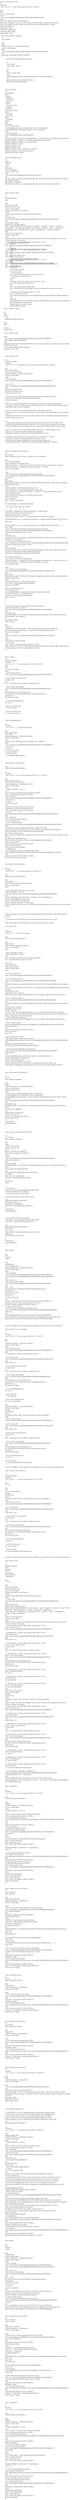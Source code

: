 <mxfile compressed="true" version="13.8.8" type="github"><diagram id="flDcKvG9y02b-MrpPEk7" name="Page-1"><mxGraphModel dx="286" dy="335" grid="1" gridSize="10" guides="1" tooltips="1" connect="1" arrows="1" fold="1" page="1" pageScale="1" pageWidth="850" pageHeight="1100" math="0" shadow="0"><root><mxCell id="4AxTzZ6x5fbAmkcklIGo-0"/><mxCell id="4AxTzZ6x5fbAmkcklIGo-1" parent="4AxTzZ6x5fbAmkcklIGo-0"/><mxCell id="c_U7qIzfO2OoCgA4BIVU-0" value="name: 60 Days Stale Check&#xa;on:&#xa;  schedule:&#xa;  - cron: &quot;40 16 * * *&quot;  # Run each day at 16:40 UTC / 8:40 PST&#xa;&#xa;jobs:&#xa;  stale:&#xa;    runs-on: ubuntu-latest&#xa;    steps:&#xa;    - uses: actions/stale@44f9eae0adddf72dbf3eedfacc999f70afcec1a8&#xa;      with:&#xa;        repo-token: ${{ secrets.GITHUB_TOKEN }} &#xa;        stale-issue-message: 'This issue is stale because it has been open 60 days with no activity.'&#xa;        stale-pr-message: 'This PR is stale because it has been open 60 days with no activity.'&#xa;        days-before-stale: 60&#xa;        days-before-close: -1&#xa;        only-labels: 'engineering'&#xa;        stale-issue-label: 'stale'&#xa;        stale-pr-label: 'stale'" style="text;whiteSpace=wrap;html=1;fontColor=#46495D;" vertex="1" parent="4AxTzZ6x5fbAmkcklIGo-1"><mxGeometry x="60" y="40" width="510" height="280" as="geometry"/></mxCell><mxCell id="c_U7qIzfO2OoCgA4BIVU-1" value="name: Auto label Pull Requests&#xa;on:&#xa;- pull_request&#xa;&#xa;jobs:&#xa;  triage:&#xa;    if: github.repository == 'github/docs-internal'&#xa;    runs-on: ubuntu-latest&#xa;    steps:&#xa;    - uses: actions/labeler@5f867a63be70efff62b767459b009290364495eb&#xa;      with:&#xa;        repo-token: &quot;${{ secrets.GITHUB_TOKEN }}&quot;" style="text;whiteSpace=wrap;html=1;fontColor=#46495D;" vertex="1" parent="4AxTzZ6x5fbAmkcklIGo-1"><mxGeometry x="70" y="320" width="410" height="180" as="geometry"/></mxCell><mxCell id="c_U7qIzfO2OoCgA4BIVU-2" value="name: Auto Merge Dependency Updates&#xa;&#xa;on:&#xa;  - pull_request&#xa;  - pull_request_review&#xa;&#xa;jobs:&#xa;  run:&#xa;    runs-on: ubuntu-latest&#xa;    steps:&#xa;      - uses: tjenkinson/gh-action-auto-merge-dependency-updates@cee2ac0&#xa;        with:&#xa;          repo-token: ${{ secrets.GITHUB_TOKEN }}&#xa;          allowed-actors: dependabot[bot]" style="text;whiteSpace=wrap;html=1;fontColor=#46495D;" vertex="1" parent="4AxTzZ6x5fbAmkcklIGo-1"><mxGeometry x="110" y="510" width="410" height="210" as="geometry"/></mxCell><mxCell id="c_U7qIzfO2OoCgA4BIVU-3" value="name: automerge&#xa;on:&#xa;  pull_request:&#xa;    types:&#xa;      - labeled&#xa;      - unlabeled&#xa;      - synchronize&#xa;      - opened&#xa;      - edited&#xa;      - ready_for_review&#xa;      - reopened&#xa;      - unlocked&#xa;  pull_request_review:&#xa;    types:&#xa;      - submitted&#xa;  check_suite:&#xa;    types:&#xa;      - completed&#xa;  status: {}&#xa;jobs:&#xa;  automerge:&#xa;    runs-on: ubuntu-latest&#xa;    if: contains(github.event.pull_request.labels.*.name, 'automerge') || contains(github.event.pull_request.labels.*.name, 'autosquash')&#xa;    steps:&#xa;      - name: automerge&#xa;        uses: &quot;pascalgn/automerge-action@c9bd182&quot;&#xa;        env:&#xa;          GITHUB_TOKEN: &quot;${{ secrets.OCTOMERGER_PAT_WITH_REPO_AND_WORKFLOW_SCOPE }}&quot;&#xa;          MERGE_METHOD_LABELS: &quot;automerge=merge,autosquash=squash&quot;&#xa;          MERGE_COMMIT_MESSAGE: &quot;pull-request-title&quot;&#xa;          MERGE_METHOD: &quot;merge&quot;&#xa;          MERGE_FORKS: &quot;true&quot;&#xa;          MERGE_RETRIES: &quot;50&quot;&#xa;          MERGE_RETRY_SLEEP: &quot;10000&quot; # ten seconds&#xa;          UPDATE_LABELS: &quot;automerge,autosquash&quot;&#xa;          UPDATE_METHOD: &quot;merge&quot;" style="text;whiteSpace=wrap;html=1;fontColor=#46495D;" vertex="1" parent="4AxTzZ6x5fbAmkcklIGo-1"><mxGeometry x="100" y="760" width="550" height="550" as="geometry"/></mxCell><mxCell id="c_U7qIzfO2OoCgA4BIVU-4" value="name: autoupdate branch&#xa;on:&#xa;  push:&#xa;    branches:&#xa;      - main&#xa;jobs:&#xa;  autoupdate:&#xa;    name: autoupdate&#xa;    runs-on: ubuntu-18.04&#xa;    steps:&#xa;      - uses: docker://chinthakagodawita/autoupdate-action:v1&#xa;        env:&#xa;          GITHUB_TOKEN: ${{ secrets.OCTOMERGER_PAT_WITH_REPO_AND_WORKFLOW_SCOPE }}&#xa;          PR_FILTER: labelled&#xa;          PR_LABELS: autoupdate&#xa;          MERGE_MSG: &quot;Branch was updated using the 'autoupdate branch' Actions workflow.&quot;" style="text;whiteSpace=wrap;html=1;fontColor=#46495D;" vertex="1" parent="4AxTzZ6x5fbAmkcklIGo-1"><mxGeometry x="100" y="1320" width="550" height="250" as="geometry"/></mxCell><mxCell id="c_U7qIzfO2OoCgA4BIVU-5" value="name: Browser Tests&#xa;&#xa;on:&#xa;  workflow_dispatch:&#xa;  push:&#xa;&#xa;jobs:&#xa;  see_if_should_skip:&#xa;    continue-on-error: true&#xa;    runs-on: ubuntu-latest&#xa;    # Map a step output to a job output&#xa;    outputs:&#xa;      should_skip: ${{ steps.skip_check.outputs.should_skip }}&#xa;    steps:&#xa;      - id: skip_check&#xa;        uses: fkirc/skip-duplicate-actions@36feb0d8d062137530c2e00bd278d138fe191289&#xa;        with:&#xa;          cancel_others: 'false'&#xa;          github_token: ${{ github.token }}&#xa;          paths: '[&quot;.github/workflows/browser-test.yml&quot;,&quot;assets/**&quot;, &quot;content/**&quot;, &quot;data/**&quot;, &quot;includes/**&quot;, &quot;javascripts/**&quot;, &quot;jest-puppeteer.config.js&quot;, &quot;jest.config.js&quot;, &quot;layouts/**&quot;, &quot;lib/**&quot;, &quot;middleware/**&quot;, &quot;package-lock.json&quot;, &quot;package.json&quot;, &quot;server.js&quot;, &quot;translations/**&quot;, &quot;webpack.config.js&quot;]'&#xa;  build:&#xa;    needs: see_if_should_skip&#xa;    runs-on: ubuntu-latest&#xa;    steps:&#xa;      # Each of these ifs needs to be repeated at each step to make sure the required check still runs&#xa;      # Even if if doesn't do anything&#xa;      - if: ${{ needs.see_if_should_skip.outputs.should_skip != 'true' }}&#xa;        name: Checkout&#xa;        uses: actions/checkout@a81bbbf8298c0fa03ea29cdc473d45769f953675&#xa;&#xa;      - if: ${{ needs.see_if_should_skip.outputs.should_skip != 'true' }}&#xa;        name: Install&#xa;        uses: ianwalter/puppeteer@12728ddef82390d1ecd4732fb543f62177392fbb&#xa;        with:&#xa;          args: npm ci&#xa;&#xa;      - if: ${{ needs.see_if_should_skip.outputs.should_skip != 'true' }}&#xa;        name: Test&#xa;        uses: ianwalter/puppeteer@12728ddef82390d1ecd4732fb543f62177392fbb&#xa;        with:&#xa;          args: npm run browser-test" style="text;whiteSpace=wrap;html=1;fontColor=#46495D;" vertex="1" parent="4AxTzZ6x5fbAmkcklIGo-1"><mxGeometry x="100" y="1610" width="550" height="620" as="geometry"/></mxCell><mxCell id="c_U7qIzfO2OoCgA4BIVU-6" value="name: Check all English links&#xa;&#xa;on:&#xa;  schedule:&#xa;    - cron:  &quot;40 19 * * *&quot; # once a day at 19:40 UTC / 11:40 PST&#xa;&#xa;jobs:&#xa;  check_all_english_links:&#xa;    name: Check all links&#xa;    if: github.repository == 'github/docs-internal'&#xa;    runs-on: ubuntu-latest&#xa;    steps:&#xa;    - uses: actions/checkout@a81bbbf8298c0fa03ea29cdc473d45769f953675&#xa;    - name: npm ci&#xa;      run: npm ci&#xa;    - name: npm run build&#xa;      run: npm run build&#xa;    - name: Run script&#xa;      run: script/check-external-links en &gt; broken_links.md&#xa;    - name: Check if any broken links&#xa;      id: check&#xa;      run: |&#xa;        if [ &quot;$(grep 'All links are good' broken_links.md)&quot; ]; then&#xa;          echo ::set-output name=continue::no&#xa;        else&#xa;          echo &quot;::set-output name=continue::yes&quot;&#xa;          echo &quot;::set-output name=title::$(grep 'found on help.github.com' broken_links.md)&quot;&#xa;        fi&#xa;    - if: ${{ steps.check.outputs.continue == 'yes' }}&#xa;      name: Create issue from file&#xa;      uses: peter-evans/create-issue-from-file@35e304e2a12caac08c568247a2cb46ecd0c3ecc5&#xa;      with:&#xa;        token: ${{ secrets.DOCUBOT_FR_PROJECT_BOARD_WORKFLOWS_REPO_ORG_READ_SCOPES }}&#xa;        title: ${{ steps.check.outputs.title }}&#xa;        content-filepath: ./broken_links.md&#xa;        labels: broken link report" style="text;whiteSpace=wrap;html=1;fontColor=#46495D;" vertex="1" parent="4AxTzZ6x5fbAmkcklIGo-1"><mxGeometry x="140" y="2020" width="550" height="530" as="geometry"/></mxCell><mxCell id="c_U7qIzfO2OoCgA4BIVU-7" value="name: &quot;CodeQL analysis&quot;&#xa;&#xa;on:&#xa;  push:&#xa;    paths:&#xa;    - '**/*.js'&#xa;    - '.github/workflows/codeql.yml'&#xa;&#xa;jobs:&#xa;  build:&#xa;&#xa;    strategy:&#xa;      fail-fast: false&#xa;&#xa;    runs-on: ubuntu-latest &#xa;&#xa;    steps:&#xa;    - uses: actions/checkout@a81bbbf8298c0fa03ea29cdc473d45769f953675&#xa;    - uses: github/codeql-action/init@v1&#xa;      with:&#xa;        languages: javascript # comma separated list of values from {go, python, javascript, java, cpp, csharp} (not YET ruby, sorry!)&#xa;    - uses: github/codeql-action/analyze@v1&#xa;      continue-on-error: true" style="text;whiteSpace=wrap;html=1;fontColor=#46495D;" vertex="1" parent="4AxTzZ6x5fbAmkcklIGo-1"><mxGeometry x="90" y="2560" width="550" height="350" as="geometry"/></mxCell><mxCell id="c_U7qIzfO2OoCgA4BIVU-8" value="name: Crowdin Sync&#xa;&#xa;on:&#xa;  workflow_dispatch:&#xa;  schedule:&#xa;    - cron: &quot;33 2 * * *&quot; # every day at 2:33 UTC at least until automerge is working &#xa;&#xa;jobs:&#xa;  sync_with_crowdin:&#xa;    name: Sync with Crowdin&#xa;    if: github.repository == 'github/docs-internal'&#xa;    runs-on: ubuntu-latest&#xa;    steps:&#xa;      - name: Checkout&#xa;        uses: actions/checkout@a81bbbf8298c0fa03ea29cdc473d45769f953675&#xa;&#xa;      - name: Sync&#xa;        uses: crowdin/github-action@fd9429dd63d6c0f8a8cb4b93ad8076990bd6e688&#xa;        with:&#xa;          upload_translations: false&#xa;          download_translations: true&#xa;          create_pull_request: true&#xa;          &#xa;          # Using a custom config temporarily to avoid clobbering the existing crowdin.yml&#xa;          # that is used by the github-help-docs OAuth integration.&#xa;          config: 'crowdin.yml'&#xa;&#xa;          # This is the name of the git branch that Crowdin will create when opening a pull request.&#xa;          # This branch does NOT need to be manually created. It will be created automatically by the action.&#xa;          localization_branch_name: translations&#xa;&#xa;          # This is the name of the top-level directory that Crowdin will use for files.&#xa;          # Note that this is not a &quot;branch&quot; in the git sense, but more like a top-level directory in your Crowdin project.&#xa;          # This branch does NOT need to be manually created. It will be created automatically by the action.&#xa;          crowdin_branch_name: main&#xa;&#xa;        env:&#xa;          # Using an @octoglot token instead of the default Actions-provided GITHUB_TOKEN here &#xa;          # so that subsequent workflows will be able to run on the pull request created by this workflow.&#xa;          GITHUB_TOKEN: ${{ secrets.OCTOGLOT_PAT_WITH_REPO_AND_WORKFLOW_SCOPE }}&#xa;&#xa;          # This is a numeric id, not to be confused with Crowdin API v1 &quot;project identifier&quot; string&#xa;          # See &quot;API v2&quot; on https://crowdin.com/project/&lt;your-project&gt;/settings#api&#xa;          CROWDIN_PROJECT_ID: ${{ secrets.CROWDIN_PROJECT_ID }}&#xa;          &#xa;          # A personal access token, not to be confused with Crowdin API v1 &quot;API key&quot;&#xa;          # See https://crowdin.com/settings#api-key to generate a token&#xa;          # This token was created by logging into Crowdin with the octoglot user&#xa;          CROWDIN_PERSONAL_TOKEN: ${{ secrets.CROWDIN_PERSONAL_TOKEN }}" style="text;whiteSpace=wrap;html=1;fontColor=#46495D;" vertex="1" parent="4AxTzZ6x5fbAmkcklIGo-1"><mxGeometry x="100" y="2950" width="550" height="740" as="geometry"/></mxCell><mxCell id="c_U7qIzfO2OoCgA4BIVU-9" value="name: First responder docs-content&#xa;on:&#xa;  pull_request:&#xa;    types: [reopened, opened, ready_for_review, closed, unlabeled]&#xa;&#xa;jobs:&#xa;  first-responder-triage-pr:&#xa;    name: Triage PR to FR project board&#xa;    if: github.repository == 'github/docs-internal' &amp;&amp; github.event.pull_request.draft == false &amp;&amp; github.event.action != 'unlabeled' &amp;&amp; github.event.action != 'closed'&#xa;    runs-on: ubuntu-latest&#xa;&#xa;    steps:&#xa;    - name: Check if the event originated from a team member&#xa;      uses: actions/github-script@44b873bc975058192f5279ebe7579496381f575d&#xa;      id: set-result&#xa;      with:&#xa;        github-token: ${{secrets.DOCUBOT_FR_PROJECT_BOARD_WORKFLOWS_REPO_ORG_READ_SCOPES}}&#xa;        result-encoding: string&#xa;        script: |&#xa;          const repoName = context.payload.repository.name&#xa;          const ownerName = context.payload.repository.owner.login&#xa;          const issueNumber = (context.eventName === &quot;issues&quot;) ? context.payload.issue.number : context.payload.number&#xa;          const updatedIssueInformation = await github.issues.get({&#xa;            owner: ownerName,&#xa;            repo: repoName,&#xa;            issue_number: issueNumber&#xa;          })&#xa;          const teamMembers = await github.request(&#xa;            `/orgs/github/teams/docs/members`&#xa;          )&#xa;          const logins = teamMembers.data.map(member =&gt; member.login)&#xa;          // ignore PRs opened by docs bot accounts&#xa;          logins.push('Octomerger', 'octoglot')&#xa;          if (logins.some(login =&gt; login === updatedIssueInformation.data.user.login)) {&#xa;            console.log(`This issue or pull request was authored by a member of the github/docs team.`)&#xa;            return 'true'&#xa;          }&#xa;          console.log(`This issue or pull request was authored by an external contributor.`)&#xa;          return 'false'&#xa;    - name: Label external contributor pull requests with docs-content-fr&#xa;      uses: rachmari/labeler@832d42ec5523f3c6d46e8168de71cd54363e3e2e&#xa;      if: steps.set-result.outputs.result == 'false'&#xa;      with:&#xa;        repo-token: &quot;${{ secrets.DOCUBOT_FR_PROJECT_BOARD_WORKFLOWS_REPO_ORG_READ_SCOPES }}&quot;&#xa;        add-labels: &quot;docs-content-fr&quot;&#xa;    - name: Triage to FR PR project column&#xa;      uses: rachmari/actions-add-new-issue-to-column@1a459ef92308ba7c9c9dc2fcdd72f232495574a9&#xa;      if: steps.set-result.outputs.result == 'false'&#xa;      with:&#xa;        action-token: ${{ secrets.DOCUBOT_FR_PROJECT_BOARD_WORKFLOWS_REPO_ORG_READ_SCOPES }}&#xa;        project-url: &quot;https://github.com/orgs/github/projects/1367&quot;&#xa;        column-name: &quot;Docs-internal external contributor PRs&quot;&#xa;&#xa;  first-responder-remove-pr:&#xa;    name: Remove PR from FR project board&#xa;    if: github.repository == 'github/docs-internal' &amp;&amp; (github.event.label.name == 'docs-content-fr' &amp;&amp; github.event.action == 'unlabeled') || github.event.action == 'closed'&#xa;    runs-on: ubuntu-latest&#xa;&#xa;    steps:&#xa;    - name: Remove card from project&#xa;      uses: actions/github-script@44b873bc975058192f5279ebe7579496381f575d&#xa;      with:&#xa;        github-token: ${{secrets.DOCUBOT_FR_PROJECT_BOARD_WORKFLOWS_REPO_ORG_READ_SCOPES}}&#xa;        result-encoding: string&#xa;        script: |&#xa;          const issueToRemove = context.payload.number&#xa;          const cards = await github.projects.listCards({&#xa;            column_id: 11130889&#xa;          })&#xa;          cards.data.forEach(card =&gt; {&#xa;            if (card.content_url) {&#xa;              const cardIssueNumber = parseInt(card.content_url.split('/').pop(), 10)&#xa;              if (cardIssueNumber === issueToRemove) {&#xa;                const cards = github.projects.deleteCard({&#xa;                  card_id: card.id&#xa;                })&#xa;              }&#xa;            }&#xa;          })&#xa;    - name: Remove docs-content-fr label if not already removed&#xa;      if: github.event.action == 'closed'&#xa;      uses: rachmari/labeler@832d42ec5523f3c6d46e8168de71cd54363e3e2e&#xa;      with:&#xa;        repo-token: &quot;${{ secrets.DOCUBOT_FR_PROJECT_BOARD_WORKFLOWS_REPO_ORG_READ_SCOPES }}&quot;&#xa;        remove-labels: &quot;docs-content-fr&quot;" style="text;whiteSpace=wrap;html=1;fontColor=#46495D;" vertex="1" parent="4AxTzZ6x5fbAmkcklIGo-1"><mxGeometry x="100" y="3730" width="550" height="1330" as="geometry"/></mxCell><mxCell id="c_U7qIzfO2OoCgA4BIVU-10" value="on:&#xa;  pull_request_target:&#xa;    types: ['closed']&#xa;&#xa;jobs:&#xa;  comment:&#xa;    if: github.event.repository.private == false &amp;&amp; github.event.pull_request.merged &amp;&amp; github.event.pull_request.base.ref == github.event.repository.default_branch&#xa;    runs-on: ubuntu-latest&#xa;    steps:&#xa;      - uses: actions/github-script@626af12fe9a53dc2972b48385e7fe7dec79145c9&#xa;        with:&#xa;          script: |&#xa;            github.issues.createComment({&#xa;              ...context.repo,&#xa;              issue_number: context.payload.pull_request.number,&#xa;              body: 'Thanks very much for contributing! Your pull request has been merged ߎ頙ou should see your changes appear on the site in approximately 24 hours.'&#xa;            })" style="text;whiteSpace=wrap;html=1;fontColor=#46495D;" vertex="1" parent="4AxTzZ6x5fbAmkcklIGo-1"><mxGeometry x="100" y="5100" width="550" height="280" as="geometry"/></mxCell><mxCell id="c_U7qIzfO2OoCgA4BIVU-11" value="name: &quot;Pa11y&quot;&#xa;on:&#xa;  workflow_dispatch:&#xa;  schedule:&#xa;    - cron: &quot;25 17 * * *&quot; # once a day at 17:25 UTC / 11:50 PST&#xa;jobs:&#xa;  test:&#xa;    runs-on: ubuntu-latest&#xa;    steps:&#xa;      - name: Check out repo&#xa;        uses: actions/checkout@a81bbbf8298c0fa03ea29cdc473d45769f953675&#xa;&#xa;      - name: Get npm cache directory&#xa;        id: npm-cache&#xa;        run: |&#xa;          echo &quot;::set-output name=dir::$(npm config get cache)&quot;&#xa;&#xa;      - name: Cache node modules&#xa;        uses: actions/cache@d1255ad9362389eac595a9ae406b8e8cb3331f16&#xa;        with:&#xa;          path: ${{ steps.npm-cache.outputs.dir }}&#xa;          key: ${{ runner.os }}-node-${{ hashFiles('**/package-lock.json') }}&#xa;          restore-keys: |&#xa;            ${{ runner.os }}-node-&#xa;&#xa;      - name: Install dependencies&#xa;        run: npm ci&#xa;&#xa;      - name: Run build scripts&#xa;        run: npm run build&#xa;&#xa;      - name: Run pa11y tests&#xa;        run: npm run pa11y-test" style="text;whiteSpace=wrap;html=1;fontColor=#46495D;" vertex="1" parent="4AxTzZ6x5fbAmkcklIGo-1"><mxGeometry x="100" y="5420" width="410" height="480" as="geometry"/></mxCell><mxCell id="c_U7qIzfO2OoCgA4BIVU-12" value="name: Ping staging apps&#xa;&#xa;on:&#xa;  schedule:&#xa;    - cron:  &quot;*/20 * * * *&quot; # every twenty minutes&#xa;&#xa;jobs:&#xa;  ping_staging_apps:&#xa;    name: Ping&#xa;    if: github.repository == 'github/docs-internal'&#xa;    runs-on: ubuntu-latest&#xa;    env:&#xa;      HEROKU_API_TOKEN: ${{ secrets.HEROKU_API_TOKEN }}&#xa;    steps:&#xa;    - uses: actions/checkout@a81bbbf8298c0fa03ea29cdc473d45769f953675&#xa;    - name: npm ci&#xa;      run: npm ci&#xa;    - name: npm run build&#xa;      run: npm run build&#xa;    - name: Run script&#xa;      run: script/ping-staging-apps.js" style="text;whiteSpace=wrap;html=1;fontColor=#46495D;" vertex="1" parent="4AxTzZ6x5fbAmkcklIGo-1"><mxGeometry x="100" y="5940" width="420" height="310" as="geometry"/></mxCell><mxCell id="c_U7qIzfO2OoCgA4BIVU-13" value="name: Remove unused assets&#xa;&#xa;env:&#xa;  FREEZE: ${{ secrets.FREEZE }}&#xa;&#xa;on:&#xa;  schedule:&#xa;    - cron:  &quot;20 15 * * 0&quot; # run every Sunday at 20:15 UTC / 12:15 PST&#xa;&#xa;jobs:&#xa;  remove_unused_assets:&#xa;    name: Remove unused assets&#xa;    if: github.repository == 'github/docs-internal'&#xa;    runs-on: ubuntu-latest&#xa;    steps:&#xa;    - if: ${{ env.FREEZE == 'true' }}&#xa;      run: |&#xa;        echo 'The repo is currently frozen! Exiting this workflow.'&#xa;        exit 1 # prevents further steps from running&#xa;    - name: Checkout&#xa;      uses: actions/checkout@a81bbbf8298c0fa03ea29cdc473d45769f953675&#xa;    - name: npm ci&#xa;      run: npm ci&#xa;    - name: Run scripts&#xa;      run: |&#xa;        script/remove-unused-assets.js &gt; results.md&#xa;        script/remove-extraneous-translation-files.js&#xa;    - name: Get script results to use in PR body&#xa;      id: results&#xa;      uses: juliangruber/read-file-action@e0a316da496006ffd19142f0fd594a1783f3b512&#xa;      with:&#xa;        path: ./results.md&#xa;    - name: Remove script results file&#xa;      run: rm -rf ./results.md&#xa;    - name: Create pull request&#xa;      uses: peter-evans/create-pull-request@938e6aea6f8dbdaced2064e948cb806c77fe87b8&#xa;      with:&#xa;        # need to use a token with repo and workflow scopes for this step&#xa;        token: ${{ secrets.OCTOMERGER_PAT_WITH_REPO_AND_WORKFLOW_SCOPE }}&#xa;        commit-message: Action ran script/remove-unused-assets.js&#xa;        title: Remove unused assets&#xa;        body: &quot;Hello! This PR removes some files that exist in the repo but are not used in content or data files:\n\n&#xa;          ${{ steps.results.outputs.content }}&#xa;          \n\nIf you have any questions, please contact @github/docs-engineering.&quot;&#xa;        labels: unused assets&#xa;        project: Core docs work for the current week&#xa;        project-column: Should do&#xa;        branch: remove-unused-assets&#xa;    - if: ${{ failure() }}&#xa;      name: Delete remote branch (if previous steps failed)&#xa;      uses: dawidd6/action-delete-branch@47743101a121ad657031e6704086271ca81b1911&#xa;      with:&#xa;        github_token: ${{ secrets.GITHUB_TOKEN }}&#xa;        branches: remove-unused-assets" style="text;whiteSpace=wrap;html=1;fontColor=#46495D;" vertex="1" parent="4AxTzZ6x5fbAmkcklIGo-1"><mxGeometry x="100" y="6290" width="550" height="790" as="geometry"/></mxCell><mxCell id="c_U7qIzfO2OoCgA4BIVU-14" value="name: Repo Freeze Reminders&#xa;&#xa;on:&#xa;  schedule:&#xa;  - cron: &quot;00 11 * * *&quot; # once per day around 11:00am UTC&#xa;&#xa;env:&#xa;  FREEZE: ${{ secrets.FREEZE }}&#xa;&#xa;jobs:&#xa;  check-freezer:&#xa;    name: Remind about deployment freezes&#xa;    runs-on: ubuntu-latest&#xa;    steps:&#xa;&#xa;    - name: Send Slack notification if repo is frozen&#xa;      if: ${{ env.FREEZE == 'true' }}&#xa;      uses: rtCamp/action-slack-notify@e17352feaf9aee300bf0ebc1dfbf467d80438815&#xa;      env:&#xa;        SLACK_WEBHOOK: ${{ secrets.DOCS_ALERTS_SLACK_WEBHOOK }}&#xa;        SLACK_USERNAME: docs-repo-sync&#xa;        SLACK_ICON_EMOJI: ':freezing_face:'&#xa;        SLACK_COLOR: '#51A0D5' # Carolina Blue&#xa;        SLACK_MESSAGE: All repo-sync runs will fail for ${{ github.repository }} because the repo is currently frozen!" style="text;whiteSpace=wrap;html=1;fontColor=#46495D;" vertex="1" parent="4AxTzZ6x5fbAmkcklIGo-1"><mxGeometry x="100" y="7120" width="550" height="370" as="geometry"/></mxCell><mxCell id="c_U7qIzfO2OoCgA4BIVU-15" value="# The docs.github.com project has two repositories: github/docs (public) and github/docs-internal (private)&#xa;# &#xa;# This GitHub Actions workflow keeps the main branch of those two repos in sync.&#xa;# &#xa;# For more details, see https://github.com/repo-sync/repo-sync#how-it-works&#xa;&#xa;name: Repo Sync&#xa;&#xa;on:&#xa;  schedule:&#xa;  - cron: &quot;*/15 * * * *&quot; # every 15 minutes&#xa;&#xa;env:&#xa;  FREEZE: ${{ secrets.FREEZE }}&#xa;&#xa;jobs:&#xa;  check-freezer:&#xa;    name: Check for deployment freezes&#xa;    runs-on: ubuntu-latest&#xa;    steps:&#xa;&#xa;    - name: Exit if repo is frozen&#xa;      if: ${{ env.FREEZE == 'true' }}&#xa;      run: |&#xa;        echo 'The repo is currently frozen! Exiting this workflow.'&#xa;        exit 1 # prevents further steps from running&#xa;&#xa;  repo-sync:&#xa;    name: Repo Sync&#xa;    needs: check-freezer&#xa;    runs-on: ubuntu-latest&#xa;    steps:&#xa;&#xa;    - name: Check out repo&#xa;      uses: actions/checkout@a81bbbf8298c0fa03ea29cdc473d45769f953675&#xa;&#xa;    - name: Sync repo to branch&#xa;      uses: repo-sync/github-sync@3832fe8e2be32372e1b3970bbae8e7079edeec88&#xa;      env:&#xa;        GITHUB_TOKEN: ${{ secrets.OCTOMERGER_PAT_WITH_REPO_AND_WORKFLOW_SCOPE }}&#xa;      with:&#xa;        source_repo: ${{ secrets.SOURCE_REPO }} # https://${access_token}@github.com/github/the-other-repo.git&#xa;        source_branch: main&#xa;        destination_branch: repo-sync&#xa;        github_token: ${{ secrets.OCTOMERGER_PAT_WITH_REPO_AND_WORKFLOW_SCOPE }}&#xa;&#xa;    - name: Create pull request&#xa;      uses: repo-sync/pull-request@58af525d19d3c2b4f744d3348c6823b6340a4921&#xa;      env:&#xa;        GITHUB_TOKEN: ${{ secrets.OCTOMERGER_PAT_WITH_REPO_AND_WORKFLOW_SCOPE }}&#xa;      with:&#xa;        source_branch: repo-sync&#xa;        destination_branch: main&#xa;        pr_title: &quot;repo sync&quot;&#xa;        pr_body: &quot;This is an automated pull request to sync changes between the public and private repos.\n\n:robot: This pull request should be merged (not squashed) to preserve continuity across repos, so please let a bot do the merging!&quot;&#xa;        pr_label: automerge,autoupdate&#xa;        github_token: ${{ secrets.OCTOMERGER_PAT_WITH_REPO_AND_WORKFLOW_SCOPE }}&#xa;&#xa;    - name: Find pull request&#xa;      uses: juliangruber/find-pull-request-action@64d55773c959748ad30a4184f4dc102af1669f7b&#xa;      id: find-pull-request&#xa;      with:&#xa;        github-token: ${{ secrets.GITHUB_TOKEN }}&#xa;        branch: repo-sync&#xa;        base: main&#xa;&#xa;    - name: Approve pull request&#xa;      if: ${{ steps.find-pull-request.outputs.number }}&#xa;      uses: juliangruber/approve-pull-request-action@c530832d4d346c597332e20e03605aa94fa150a8&#xa;      with:&#xa;        github-token: ${{ secrets.GITHUB_TOKEN }}&#xa;        number: ${{ steps.find-pull-request.outputs.number }}&#xa;&#xa;    - name: Send Slack notification if workflow fails&#xa;      uses: rtCamp/action-slack-notify@e17352feaf9aee300bf0ebc1dfbf467d80438815&#xa;      if: ${{ failure() }}&#xa;      env:&#xa;        SLACK_WEBHOOK: ${{ secrets.DOCS_ALERTS_SLACK_WEBHOOK }}&#xa;        SLACK_USERNAME: docs-repo-sync&#xa;        SLACK_ICON_EMOJI: ':ohno:'&#xa;        SLACK_COLOR: '#B90E0A' # Crimson&#xa;        SLACK_MESSAGE: The last repo-sync run for ${{github.repository}} failed. See https://github.com/${{github.repository}}/actions?query=workflow%3A%22Repo+Sync%22" style="text;whiteSpace=wrap;html=1;fontColor=#46495D;" vertex="1" parent="4AxTzZ6x5fbAmkcklIGo-1"><mxGeometry x="100" y="7530" width="550" height="1260" as="geometry"/></mxCell><mxCell id="c_U7qIzfO2OoCgA4BIVU-16" value="name: Send Issue to EPD backlog&#xa;&#xa;on: &#xa;  issues: &#xa;    types: [labeled, reopened]&#xa;    &#xa;jobs:&#xa;  triage:&#xa;    if: github.repository == 'github/docs-internal'&#xa;    runs-on: ubuntu-latest&#xa;    continue-on-error: true&#xa;    steps:&#xa;    - name: Add issues with engineering label to project board&#xa;      if: contains(github.event.issue.labels.*.name, 'engineering') || contains(github.event.issue.labels.*.name, 'design') || contains(github.event.issue.labels.*.name, 'Design')&#xa;      uses: actions/github-script@44b873bc975058192f5279ebe7579496381f575d&#xa;      with:&#xa;          github-token: ${{ secrets.DOCUBOT_FR_PROJECT_BOARD_WORKFLOWS_REPO_ORG_READ_SCOPES }} &#xa;          script: |&#xa;            var column_id = 9659080;&#xa;            try {&#xa;              github.projects.createCard({&#xa;                column_id: column_id,&#xa;                content_id: context.payload.issue.id,&#xa;                content_type: &quot;Issue&quot;&#xa;              });&#xa;            } catch (error) {&#xa;              console.log(error);&#xa;            }" style="text;whiteSpace=wrap;html=1;fontColor=#46495D;" vertex="1" parent="4AxTzZ6x5fbAmkcklIGo-1"><mxGeometry x="100" y="8830" width="550" height="450" as="geometry"/></mxCell><mxCell id="c_U7qIzfO2OoCgA4BIVU-17" value="name: Start new engineering PR workflow&#xa;&#xa;on: &#xa;  pull_request: &#xa;    types: [opened, reopened]&#xa;    &#xa;jobs:&#xa;  triage:&#xa;    runs-on: ubuntu-latest&#xa;    continue-on-error: true&#xa;    env:&#xa;      DRAFT_COLUMN_ID: 10095775&#xa;      REGULAR_COLUMN_ID: 10095779&#xa;    steps:&#xa;    - name: &#xa;      uses: actions/github-script@44b873bc975058192f5279ebe7579496381f575d&#xa;      continue-on-error: true&#xa;      with:&#xa;          github-token: ${{ secrets.DOCUBOT_FR_PROJECT_BOARD_WORKFLOWS_REPO_ORG_READ_SCOPES }}&#xa;          script: |&#xa;              // Only assign the engineering folks&#xa;              try { &#xa;                await github.teams.getMembershipForUserInOrg({&#xa;                  org: 'github',&#xa;                  team_slug: 'docs-engineering',&#xa;                  username: context.payload.sender.login,&#xa;                });&#xa;              } catch(err) {&#xa;                return&#xa;              }&#xa;&#xa;              // Set column ID&#xa;              const column_id = context.payload.pull_request.draft&#xa;                ? process.env.DRAFT_COLUMN_ID&#xa;                : process.env.REGULAR_COLUMN_ID&#xa;&#xa;              // Try to create the card on the GitHub Project&#xa;              try {&#xa;                await github.projects.createCard({&#xa;                  column_id: column_id,&#xa;                  content_type: 'PullRequest',&#xa;                  content_id: context.payload.pull_request.id&#xa;                });&#xa;              } catch(error) {&#xa;                console.log(error);&#xa;              }&#xa;&#xa;&#xa;              // Try to set the author as the assignee&#xa;              const owner = context.payload.repository.owner.login&#xa;              const repo = context.payload.repository.name&#xa;&#xa;              try {&#xa;                await github.issues.addAssignees({&#xa;                  owner: owner,&#xa;                  repo: repo,&#xa;                  issue_number: context.payload.pull_request.number,&#xa;                  assignees: [&#xa;                    context.payload.sender.login&#xa;                  ]&#xa;                });&#xa;              } catch(error) {&#xa;                console.log(error);&#xa;              }" style="text;whiteSpace=wrap;html=1;fontColor=#46495D;" vertex="1" parent="4AxTzZ6x5fbAmkcklIGo-1"><mxGeometry x="100" y="9320" width="550" height="930" as="geometry"/></mxCell><mxCell id="c_U7qIzfO2OoCgA4BIVU-18" value="name: Algolia&#xa;&#xa;on:&#xa;  push:&#xa;    branches:&#xa;    - main&#xa;&#xa;jobs:&#xa;  updateIndices:&#xa;    name: Update indices&#xa;    if: github.repository == 'github/docs-internal'&#xa;    runs-on: ubuntu-latest&#xa;    steps:&#xa;    - name: checkout&#xa;      uses: actions/checkout@a81bbbf8298c0fa03ea29cdc473d45769f953675&#xa;    - uses: actions/setup-node@56899e050abffc08c2b3b61f3ec6a79a9dc3223d&#xa;      with:&#xa;        node-version: 14.x&#xa;    - name: cache node modules&#xa;      uses: actions/cache@70655ec8323daeeaa7ef06d7c56e1b9191396cbe&#xa;      with:&#xa;        path: ~/.npm&#xa;        key: ${{ runner.os }}-node-${{ hashFiles('**/package-lock.json') }}&#xa;        restore-keys: |&#xa;          ${{ runner.os }}-node-&#xa;    - name: npm ci&#xa;      run: npm ci&#xa;    - name: sync indices&#xa;      env:&#xa;        ALGOLIA_APPLICATION_ID: ${{ secrets.ALGOLIA_APPLICATION_ID }}&#xa;        ALGOLIA_API_KEY: ${{ secrets.ALGOLIA_API_KEY }}&#xa;        GITHUB_TOKEN: ${{ secrets.GITHUB_TOKEN }}&#xa;      run: npm run sync-search&#xa;    - name: Send slack notification if workflow run fails&#xa;      uses: rtCamp/action-slack-notify@e17352feaf9aee300bf0ebc1dfbf467d80438815&#xa;      if: failure()&#xa;      env:&#xa;        SLACK_WEBHOOK: ${{ secrets.DOCS_ALERTS_SLACK_WEBHOOK }}&#xa;        SLACK_MESSAGE: The last Algolia workflow run for ${{github.repository}} failed. See https://github.com/github/docs-internal/actions?query=workflow%3AAlgolia" style="text;whiteSpace=wrap;html=1;fontColor=#46495D;" vertex="1" parent="4AxTzZ6x5fbAmkcklIGo-1"><mxGeometry x="100" y="10290" width="550" height="580" as="geometry"/></mxCell><mxCell id="c_U7qIzfO2OoCgA4BIVU-19" value="# NOTE: Changes to this file should also be applied to './test-windows.yml' and './test.yml'&#xa;&#xa;name: Node.js Tests - Translations&#xa;&#xa;on:&#xa;  schedule:&#xa;    - cron: &quot;10 20 * * *&quot; # once a day at 20:10 UTC / 12:10 PST&#xa;&#xa;jobs:&#xa;  lint:&#xa;    if: github.repository == 'github/docs-internal'&#xa;    runs-on: ubuntu-latest&#xa;    steps:&#xa;      - name: Check out repo&#xa;        uses: actions/checkout@a81bbbf8298c0fa03ea29cdc473d45769f953675&#xa;        with:&#xa;          ref: translations # check out the 'translations' branch&#xa;&#xa;      - name: Setup node&#xa;        uses: actions/setup-node@56899e050abffc08c2b3b61f3ec6a79a9dc3223d&#xa;        with:&#xa;          node-version: 14.x&#xa;&#xa;      - name: Get npm cache directory&#xa;        id: npm-cache&#xa;        run: |&#xa;          echo &quot;::set-output name=dir::$(npm config get cache)&quot;&#xa;&#xa;      - name: Cache node modules&#xa;        uses: actions/cache@d1255ad9362389eac595a9ae406b8e8cb3331f16&#xa;        with:&#xa;          path: ${{ steps.npm-cache.outputs.dir }}&#xa;          key: ${{ runner.os }}-node-${{ hashFiles('**/package-lock.json') }}&#xa;          restore-keys: |&#xa;            ${{ runner.os }}-node-&#xa;&#xa;      - name: Install dependencies&#xa;        run: npm ci&#xa;&#xa;      - name: Run linter&#xa;        run: npx standard&#xa;&#xa;      - name: Check dependencies&#xa;        run: npm run check-deps&#xa;&#xa;  test:&#xa;    if: github.repository == 'github/docs-internal'&#xa;    runs-on: ubuntu-latest&#xa;    strategy:&#xa;      fail-fast: false&#xa;      matrix:&#xa;        test-group: [content, meta, rendering, routing, unit, links-and-images]&#xa;    steps:&#xa;      - name: Check out repo&#xa;        uses: actions/checkout@a81bbbf8298c0fa03ea29cdc473d45769f953675&#xa;&#xa;      - name: Setup node&#xa;        uses: actions/setup-node@56899e050abffc08c2b3b61f3ec6a79a9dc3223d&#xa;        with:&#xa;          node-version: 14.x&#xa;&#xa;      - name: Get npm cache directory&#xa;        id: npm-cache&#xa;        run: |&#xa;          echo &quot;::set-output name=dir::$(npm config get cache)&quot;&#xa;&#xa;      - name: Cache node modules&#xa;        uses: actions/cache@d1255ad9362389eac595a9ae406b8e8cb3331f16&#xa;        with:&#xa;          path: ${{ steps.npm-cache.outputs.dir }}&#xa;          key: ${{ runner.os }}-node-${{ hashFiles('**/package-lock.json') }}&#xa;          restore-keys: |&#xa;            ${{ runner.os }}-node-&#xa;&#xa;      - name: Install dependencies&#xa;        run: npm ci&#xa;&#xa;      - name: Run tests&#xa;        run: npx jest tests/${{ matrix.test-group }}/" style="text;whiteSpace=wrap;html=1;fontColor=#46495D;" vertex="1" parent="4AxTzZ6x5fbAmkcklIGo-1"><mxGeometry x="100" y="10910" width="500" height="1120" as="geometry"/></mxCell><mxCell id="c_U7qIzfO2OoCgA4BIVU-20" value="# NOTE: Changes to this file should also be applied to './test.yml' and './test-translations.yml'&#xa;&#xa;name: Node.js Tests - Windows&#xa;&#xa;on:&#xa;  workflow_dispatch:&#xa;  schedule:&#xa;    - cron: &quot;50 19 * * *&quot; # once a day at 19:50 UTC / 11:50 PST&#xa;&#xa;env:&#xa;  CI: true&#xa;&#xa;jobs:&#xa;  test:&#xa;    runs-on: windows-latest&#xa;    strategy:&#xa;      fail-fast: false&#xa;      matrix:&#xa;        test-group: [content, meta, rendering, routing, unit, links-and-images]&#xa;    steps:&#xa;      - name: Check out repo&#xa;        uses: actions/checkout@a81bbbf8298c0fa03ea29cdc473d45769f953675&#xa;&#xa;      - name: Setup node&#xa;        uses: actions/setup-node@56899e050abffc08c2b3b61f3ec6a79a9dc3223d&#xa;        with:&#xa;          node-version: 14.x&#xa;&#xa;      - name: Get npm cache directory&#xa;        id: npm-cache&#xa;        run: |&#xa;          echo &quot;::set-output name=dir::$(npm config get cache)&quot;&#xa;&#xa;      - name: Cache node modules&#xa;        uses: actions/cache@d1255ad9362389eac595a9ae406b8e8cb3331f16&#xa;        with:&#xa;          path: ${{ steps.npm-cache.outputs.dir }}&#xa;          key: ${{ runner.os }}-node-${{ hashFiles('**/package-lock.json') }}&#xa;          restore-keys: |&#xa;            ${{ runner.os }}-node-&#xa;&#xa;      - name: Install dependencies&#xa;        run: npm ci&#xa;&#xa;      - name: Run build script&#xa;        run: npm run build&#xa;&#xa;      - name: Run tests&#xa;        run: npx jest tests/${{ matrix.test-group }}/" style="text;whiteSpace=wrap;html=1;fontColor=#46495D;" vertex="1" parent="4AxTzZ6x5fbAmkcklIGo-1"><mxGeometry x="100" y="12070" width="510" height="700" as="geometry"/></mxCell><mxCell id="c_U7qIzfO2OoCgA4BIVU-21" value="# NOTE: Changes to this file should also be applied to './test-windows.yml' and './test-translations.yml'&#xa;&#xa;name: Node.js Tests&#xa;&#xa;on:&#xa;  workflow_dispatch:&#xa;  push:&#xa;    branches:&#xa;      - main&#xa;  pull_request:&#xa;    branches-ignore:&#xa;      - translations&#xa;&#xa;env:&#xa;  CI: true&#xa;&#xa;jobs:&#xa;  see_if_should_skip:&#xa;    continue-on-error: true&#xa;    runs-on: ubuntu-latest&#xa;    # Map a step output to a job output&#xa;    outputs:&#xa;      should_skip: ${{ steps.skip_check.outputs.should_skip }}&#xa;    steps:&#xa;      - id: skip_check&#xa;        uses: fkirc/skip-duplicate-actions@36feb0d8d062137530c2e00bd278d138fe191289&#xa;        with:&#xa;          cancel_others: 'false'&#xa;          github_token: ${{ github.token }}&#xa;          paths: '[&quot;.github/workflows/test.yml&quot;,&quot;.node-version&quot;, &quot;.npmrc&quot;, &quot;app.json&quot;, &quot;content/**&quot;, &quot;data/**&quot;,&quot;lib/**&quot;, &quot;Dockerfile&quot;, &quot;feature-flags.json&quot;, &quot;Gemfile&quot;, &quot;Gemfile.lock&quot;, &quot;middleware/**&quot;, &quot;node_modules/**&quot;,&quot;package.json&quot;, &quot;package-lock.json&quot;, &quot;server.js&quot;, &quot;tests/**&quot;, &quot;translations/**&quot;, &quot;Procfile&quot;, &quot;webpack.config.js&quot;]'&#xa;  lint:&#xa;    needs: see_if_should_skip&#xa;    runs-on: ubuntu-latest&#xa;    steps:&#xa;      # Each of these ifs needs to be repeated at each step to make sure the required check still runs&#xa;      # Even if if doesn't do anything&#xa;      - if: ${{ needs.see_if_should_skip.outputs.should_skip != 'true' }}&#xa;        name: Check out repo&#xa;        uses: actions/checkout@a81bbbf8298c0fa03ea29cdc473d45769f953675&#xa;&#xa;      - if: ${{ needs.see_if_should_skip.outputs.should_skip != 'true' }}&#xa;        name: Setup node&#xa;        uses: actions/setup-node@56899e050abffc08c2b3b61f3ec6a79a9dc3223d&#xa;        with:&#xa;          node-version: 14.x&#xa;&#xa;      - if: ${{ needs.see_if_should_skip.outputs.should_skip != 'true' }}&#xa;        name: Get npm cache directory&#xa;        id: npm-cache&#xa;        run: |&#xa;          echo &quot;::set-output name=dir::$(npm config get cache)&quot;&#xa;&#xa;      - if: ${{ needs.see_if_should_skip.outputs.should_skip != 'true' }}&#xa;        name: Cache node modules&#xa;        uses: actions/cache@d1255ad9362389eac595a9ae406b8e8cb3331f16&#xa;        with:&#xa;          path: ${{ steps.npm-cache.outputs.dir }}&#xa;          key: ${{ runner.os }}-node-${{ hashFiles('**/package-lock.json') }}&#xa;          restore-keys: |&#xa;            ${{ runner.os }}-node-&#xa;&#xa;      - if: ${{ needs.see_if_should_skip.outputs.should_skip != 'true' }}&#xa;        name: Install dependencies&#xa;        run: npm ci&#xa;&#xa;      - if: ${{ needs.see_if_should_skip.outputs.should_skip != 'true' }}&#xa;        name: Run linter&#xa;        run: npx standard&#xa;&#xa;      - if: ${{ needs.see_if_should_skip.outputs.should_skip != 'true' }}&#xa;        name: Check dependencies&#xa;        run: npm run check-deps&#xa;  test:&#xa;    needs: see_if_should_skip&#xa;    runs-on: ubuntu-latest&#xa;    strategy:&#xa;      fail-fast: false&#xa;      matrix:&#xa;        test-group: [content, meta, rendering, routing, unit, links-and-images]&#xa;    steps:&#xa;      # Each of these ifs needs to be repeated at each step to make sure the required check still runs&#xa;      # Even if if doesn't do anything&#xa;      - if: ${{ needs.see_if_should_skip.outputs.should_skip != 'true' }}&#xa;        name: Check out repo&#xa;        uses: actions/checkout@a81bbbf8298c0fa03ea29cdc473d45769f953675&#xa;&#xa;      - if: ${{ needs.see_if_should_skip.outputs.should_skip != 'true' }}&#xa;        name: Setup node&#xa;        uses: actions/setup-node@56899e050abffc08c2b3b61f3ec6a79a9dc3223d&#xa;        with:&#xa;          node-version: 14.x&#xa;&#xa;      - if: ${{ needs.see_if_should_skip.outputs.should_skip != 'true' }}&#xa;        name: Get npm cache directory&#xa;        id: npm-cache&#xa;        run: |&#xa;          echo &quot;::set-output name=dir::$(npm config get cache)&quot;&#xa;&#xa;      - if: ${{ needs.see_if_should_skip.outputs.should_skip != 'true' }}&#xa;        name: Cache node modules&#xa;        uses: actions/cache@d1255ad9362389eac595a9ae406b8e8cb3331f16&#xa;        with:&#xa;          path: ${{ steps.npm-cache.outputs.dir }}&#xa;          key: ${{ runner.os }}-node-${{ hashFiles('**/package-lock.json') }}&#xa;          restore-keys: |&#xa;            ${{ runner.os }}-node-&#xa;&#xa;      - if: ${{ needs.see_if_should_skip.outputs.should_skip != 'true' }}&#xa;        name: Install dependencies&#xa;        run: npm ci&#xa;&#xa;      - if: ${{ needs.see_if_should_skip.outputs.should_skip != 'true' }}&#xa;        name: Run build script&#xa;        run: npm run build&#xa;&#xa;      - if: ${{ needs.see_if_should_skip.outputs.should_skip != 'true' }}&#xa;        name: Run tests&#xa;        run: npx jest tests/${{ matrix.test-group }}/&#xa;&#xa;      - name: Send Slack notification if workflow fails&#xa;        uses: rtCamp/action-slack-notify@e17352feaf9aee300bf0ebc1dfbf467d80438815&#xa;        if: failure() &amp;&amp; github.ref == 'early-access'&#xa;        env:&#xa;          SLACK_WEBHOOK: ${{ secrets.DOCS_ALERTS_SLACK_WEBHOOK }}&#xa;          SLACK_MESSAGE: &quot;Tests are failing on the `early-access` branch. https://github.com/github/docs-internal/tree/early-access&quot;" style="text;whiteSpace=wrap;html=1;fontColor=#46495D;" vertex="1" parent="4AxTzZ6x5fbAmkcklIGo-1"><mxGeometry x="100" y="12810" width="550" height="1840" as="geometry"/></mxCell><mxCell id="c_U7qIzfO2OoCgA4BIVU-22" value="name: Translations&#xa;&#xa;on:&#xa;  schedule:&#xa;   - cron: &quot;20 19 * * *&quot;  # once a day at 19:20 UTC / 11:20 PST&#xa;&#xa;env:&#xa;  FREEZE: ${{ secrets.FREEZE }}&#xa;&#xa;jobs:&#xa;  prepare:&#xa;    if: github.repository == 'github/docs-internal'&#xa;    runs-on: ubuntu-latest&#xa;    steps:&#xa;    - if: ${{ env.FREEZE == 'true' }}&#xa;      run: |&#xa;        echo 'The repo is currently frozen! Exiting this workflow.'&#xa;        exit 1 # prevents further steps from running&#xa;    - name: Find original Pull Request&#xa;      uses: juliangruber/find-pull-request-action@64d55773c959748ad30a4184f4dc102af1669f7b&#xa;      id: pr&#xa;      with:&#xa;        github-token: ${{ secrets.GITHUB_TOKEN }}&#xa;        branch: translations&#xa;    - if: ${{ steps.pr.outputs.number }}&#xa;      name: Check if already labeled&#xa;      uses: actions/github-script@5d03ada4b0a753e9460b312e61cc4f8fdeacf163&#xa;      id: has-label&#xa;      with:&#xa;        script: |&#xa;          const { data: labels } = await github.issues.listLabelsOnIssue({&#xa;            owner: context.repo.owner,&#xa;            repo: context.repo.repo,&#xa;            issue_number: ${{ steps.pr.outputs.number }}&#xa;          })&#xa;          if (labels.find(label =&gt; label.name === 'automerge')) {&#xa;            return 'ok'&#xa;          }&#xa;    - if: ${{ !steps.has-label.outputs.result }}&#xa;      name: Approve Pull Request&#xa;      uses: juliangruber/approve-pull-request-action@c530832d4d346c597332e20e03605aa94fa150a8&#xa;      with:&#xa;        github-token: ${{ secrets.GITHUB_TOKEN }}&#xa;        number: ${{ steps.pr.outputs.number }}&#xa;    - if: ${{ !steps.has-label.outputs.result }}&#xa;      name: Add automerge label&#xa;      uses: actions/github-script@5d03ada4b0a753e9460b312e61cc4f8fdeacf163&#xa;      with:&#xa;        github-token: ${{ secrets.GITHUB_TOKEN }}&#xa;        script: |&#xa;          github.issues.addLabels({&#xa;            owner: context.repo.owner,&#xa;            repo: context.repo.repo,&#xa;            issue_number: ${{ steps.pr.outputs.number }},&#xa;            labels: ['automerge']&#xa;          })" style="text;whiteSpace=wrap;html=1;fontColor=#46495D;" vertex="1" parent="4AxTzZ6x5fbAmkcklIGo-1"><mxGeometry x="100" y="14690" width="550" height="800" as="geometry"/></mxCell><mxCell id="c_U7qIzfO2OoCgA4BIVU-23" value="name: Triage new issue comments&#xa;on:&#xa;  issue_comment:&#xa;    types: [created]&#xa;&#xa;jobs:&#xa;  triage-issue-comments:&#xa;    if: github.repository == 'github/docs'&#xa;    runs-on: ubuntu-latest&#xa;&#xa;    steps:&#xa;    - name: Check if the event originated from a team member&#xa;      uses: actions/github-script@6e5ee1dc1cb3740e5e5e76ad668e3f526edbfe45&#xa;      id: is-internal-contributor&#xa;      with:&#xa;        github-token: ${{secrets.GITHUB_TOKEN}}&#xa;        result-encoding: string&#xa;        script: |&#xa;          const repo = context.payload.repository.name&#xa;          const org = context.payload.repository.owner.login&#xa;          const actor = context.actor&#xa;          let collaboratorStatus = ''&#xa;          try {&#xa;            collaboratorStatus = await github.request('GET /repos/{owner}/{repo}/collaborators/{username}', {&#xa;              owner: org,&#xa;              repo: repo,&#xa;              username: actor&#xa;            })&#xa;            console.log(`This issue was commented on by a Hubber.`)&#xa;            return 'true'&#xa;          } catch (error) {&#xa;            console.log(`This issue was commented on by an external contributor.`)&#xa;            return 'false'&#xa;          }&#xa;    - name: Label issues with new comments with 'triage'&#xa;      uses: rachmari/labeler@832d42ec5523f3c6d46e8168de71cd54363e3e2e&#xa;      if: (steps.is-internal-contributor.outputs.result == 'false')&#xa;      with:&#xa;        repo-token: &quot;${{ secrets.GITHUB_TOKEN }}&quot;&#xa;        add-labels: &quot;triage&quot;&#xa;    - name: Triage to project board&#xa;      uses: rachmari/actions-add-new-issue-to-column@1a459ef92308ba7c9c9dc2fcdd72f232495574a9&#xa;      with:&#xa;        action-token: ${{ secrets.GITHUB_TOKEN }}&#xa;        project-url: &quot;https://github.com/github/docs/projects/1&quot;&#xa;        column-name: &quot;Triage&quot;" style="text;whiteSpace=wrap;html=1;fontColor=#46495D;" vertex="1" parent="4AxTzZ6x5fbAmkcklIGo-1"><mxGeometry x="100" y="15530" width="550" height="670" as="geometry"/></mxCell><mxCell id="c_U7qIzfO2OoCgA4BIVU-24" value="name: Triage new issues&#xa;on:&#xa;  issues:&#xa;    types: [reopened, opened]&#xa;&#xa;jobs:&#xa;  triage_issues:&#xa;    if: github.repository == 'github/docs'&#xa;    runs-on: ubuntu-latest&#xa;&#xa;    steps:&#xa;    - name: Label new issues with 'triage'&#xa;      uses: rachmari/labeler@832d42ec5523f3c6d46e8168de71cd54363e3e2e&#xa;      with:&#xa;        repo-token: &quot;${{ secrets.GITHUB_TOKEN }}&quot;&#xa;        add-labels: &quot;triage&quot;&#xa;    - name: Triage to project board&#xa;      uses: rachmari/actions-add-new-issue-to-column@1a459ef92308ba7c9c9dc2fcdd72f232495574a9&#xa;      with:&#xa;        action-token: ${{ secrets.GITHUB_TOKEN }}&#xa;        project-url: &quot;https://github.com/github/docs/projects/1&quot;&#xa;        column-name: &quot;Triage&quot;" style="text;whiteSpace=wrap;html=1;fontColor=#46495D;" vertex="1" parent="4AxTzZ6x5fbAmkcklIGo-1"><mxGeometry x="100" y="16240" width="550" height="340" as="geometry"/></mxCell><mxCell id="c_U7qIzfO2OoCgA4BIVU-25" value="name: Triage new pull requests&#xa;on:&#xa;  pull_request:&#xa;    types: [reopened, opened]&#xa;&#xa;jobs:&#xa;  triage_pulls:&#xa;    if: github.repository == 'github/docs'&#xa;    runs-on: ubuntu-latest&#xa;&#xa;    steps:&#xa;    - name: Label new pull requests with 'triage'&#xa;      uses: rachmari/labeler@832d42ec5523f3c6d46e8168de71cd54363e3e2e&#xa;      with:&#xa;        repo-token: &quot;${{ secrets.GITHUB_TOKEN }}&quot;&#xa;        add-labels: &quot;triage&quot;&#xa;    - name: Triage to project board&#xa;      uses: rachmari/actions-add-new-issue-to-column@1a459ef92308ba7c9c9dc2fcdd72f232495574a9&#xa;      with:&#xa;        action-token: ${{ secrets.GITHUB_TOKEN }}&#xa;        project-url: &quot;https://github.com/github/docs/projects/1&quot;&#xa;        column-name: &quot;Triage&quot;" style="text;whiteSpace=wrap;html=1;fontColor=#46495D;" vertex="1" parent="4AxTzZ6x5fbAmkcklIGo-1"><mxGeometry x="100" y="16620" width="550" height="340" as="geometry"/></mxCell><mxCell id="c_U7qIzfO2OoCgA4BIVU-26" value="name: Public Repo Stale Check&#xa;on:&#xa;  schedule:&#xa;  - cron: &quot;45 16 * * *&quot;  # Run each day at 16:45 UTC / 8:45 PST&#xa;&#xa;jobs:&#xa;  stale:&#xa;    if: github.repository == 'github/docs'&#xa;    runs-on: ubuntu-latest&#xa;    &#xa;    steps:&#xa;    - uses: actions/stale@44f9eae0adddf72dbf3eedfacc999f70afcec1a8&#xa;      with:&#xa;        repo-token: ${{ secrets.GITHUB_TOKEN }} &#xa;        stale-pr-message: 'This PR is stale because it has been open 7 days with no activity and will be automatically closed in 3 days. To keep this PR open, update the PR by adding a comment or pushing a commit.'&#xa;        days-before-stale: 7&#xa;        days-before-close: 10&#xa;        stale-pr-label: 'stale'" style="text;whiteSpace=wrap;html=1;fontColor=#46495D;" vertex="1" parent="4AxTzZ6x5fbAmkcklIGo-1"><mxGeometry x="100" y="17000" width="550" height="300" as="geometry"/></mxCell><mxCell id="c_U7qIzfO2OoCgA4BIVU-27" value="name: Update GraphQL files&#xa;&#xa;# **IMPORTANT:** Do not change the FREEZE environment variable set here.&#xa;# This workflow runs every hour. To temporarily disable it (for example, during&#xa;# a docs freeze), add a secret to the docs repo settings called `FREEZE`&#xa;# with a value of `true`. To reenable GraphQL updates, delete the secret in&#xa;# the repo settings. The env variable here will evaluate whether the secret exists.&#xa;env:&#xa;  FREEZE: ${{ secrets.FREEZE }}&#xa;&#xa;on:&#xa;  schedule:&#xa;    - cron:  &quot;20 16 * * *&quot; # run every day at 16:20 UTC / 8:20 PST&#xa;&#xa;jobs:&#xa;  update_graphql_files:&#xa;    if: github.repository == 'github/docs-internal'&#xa;    runs-on: ubuntu-latest&#xa;    steps:&#xa;    - if: ${{ env.FREEZE == 'true' }}&#xa;      run: |&#xa;        echo 'The repo is currently frozen! Exiting this workflow.'&#xa;        exit 1 # prevents further steps from running&#xa;    - name: Checkout&#xa;      uses: actions/checkout@a81bbbf8298c0fa03ea29cdc473d45769f953675&#xa;    - name: Set up Ruby&#xa;      uses: actions/setup-ruby@5f29a1cd8dfebf420691c4c9a0e832e2fae5a526&#xa;      with:&#xa;        ruby-version: '2.4'&#xa;    - name: Install Ruby dependencies&#xa;      run: |&#xa;        gem install bundler&#xa;        bundle install&#xa;    - name: Install Node.js dependencies&#xa;      run: npm ci&#xa;    - name: Run updater scripts&#xa;      env:&#xa;        # need to use a token from a user with access to github/github for this step&#xa;        GITHUB_TOKEN: ${{ secrets.ZEKE_PAT_WITH_REPO_AND_WORKFLOW_SCOPE_FOR_REPO_SYNC }}&#xa;      # technically the changelog should only be updated once per day, but we can safely&#xa;      # run build-changelog-from-markdown.js in its current form once per hour; when we&#xa;      # rewrite the changelog script, we may need to run it in a separate workflow on a&#xa;      # once-per-day schedule; see details in https://github.com/github/docs-internal/issues/12722.&#xa;      run: |&#xa;        script/graphql/update-files.js&#xa;        script/graphql/build-changelog-from-markdown.js&#xa;    - name: Create pull request&#xa;      id: create-pull-request&#xa;      uses: peter-evans/create-pull-request@938e6aea6f8dbdaced2064e948cb806c77fe87b8&#xa;      with:&#xa;        # need to use a token with repo and workflow scopes for this step&#xa;        token: ${{ secrets.OCTOMERGER_PAT_WITH_REPO_AND_WORKFLOW_SCOPE }}&#xa;        commit-message: 'Action ran graphql scripts &quot;update-files&quot; and &quot;build-changelog-from-markdown&quot;'&#xa;        title: GraphQL schema update&#xa;        body: &quot;Hello! Some GraphQL data in github/github was updated recently. This PR&#xa;          syncs up the GraphQL data in this repo.\n\n&#xa;          If CI passes, this PR will be auto-merged. :green_heart:\n\n&#xa;          If CI does not pass or other problems arise, contact #docs-engineering on slack.&quot;&#xa;        labels: automerge&#xa;        branch: graphql-schema-update&#xa;    - if: ${{ failure() }}&#xa;      name: Delete remote branch (if previous steps failed)&#xa;      uses: dawidd6/action-delete-branch@47743101a121ad657031e6704086271ca81b1911&#xa;      with:&#xa;        github_token: ${{ secrets.GITHUB_TOKEN }}&#xa;        branches: graphql-schema-update&#xa;    - if: ${{ steps.create-pull-request.outputs.pr_number }}&#xa;      name: Approve&#xa;      uses: juliangruber/approve-pull-request-action@c530832d4d346c597332e20e03605aa94fa150a8&#xa;      with:&#xa;        github-token: ${{ secrets.GITHUB_TOKEN }}&#xa;        number: ${{ steps.create-pull-request.outputs.pr_number }}" style="text;whiteSpace=wrap;html=1;fontColor=#46495D;" vertex="1" parent="4AxTzZ6x5fbAmkcklIGo-1"><mxGeometry x="100" y="17340" width="550" height="1040" as="geometry"/></mxCell><mxCell id="c_U7qIzfO2OoCgA4BIVU-28" value="name: Algolia&#xa;&#xa;on:&#xa;  push:&#xa;    branches:&#xa;    - main&#xa;&#xa;jobs:&#xa;  updateIndices:&#xa;    name: Update indices&#xa;    if: github.repository == 'github/docs-internal'&#xa;    runs-on: ubuntu-latest&#xa;    steps:&#xa;    - name: checkout&#xa;      uses: actions/checkout@a81bbbf8298c0fa03ea29cdc473d45769f953675&#xa;    - uses: actions/setup-node@56899e050abffc08c2b3b61f3ec6a79a9dc3223d&#xa;      with:&#xa;        node-version: 14.x&#xa;    - name: cache node modules&#xa;      uses: actions/cache@70655ec8323daeeaa7ef06d7c56e1b9191396cbe&#xa;      with:&#xa;        path: ~/.npm&#xa;        key: ${{ runner.os }}-node-${{ hashFiles('**/package-lock.json') }}&#xa;        restore-keys: |&#xa;          ${{ runner.os }}-node-&#xa;    - name: npm ci&#xa;      run: npm ci&#xa;    - name: sync indices&#xa;      env:&#xa;        ALGOLIA_APPLICATION_ID: ${{ secrets.ALGOLIA_APPLICATION_ID }}&#xa;        ALGOLIA_API_KEY: ${{ secrets.ALGOLIA_API_KEY }}&#xa;        GITHUB_TOKEN: ${{ secrets.GITHUB_TOKEN }}&#xa;      run: npm run sync-search&#xa;    - name: Send slack notification if workflow run fails&#xa;      uses: rtCamp/action-slack-notify@e17352feaf9aee300bf0ebc1dfbf467d80438815&#xa;      if: failure()&#xa;      env:&#xa;        SLACK_WEBHOOK: ${{ secrets.DOCS_ALERTS_SLACK_WEBHOOK }}&#xa;        SLACK_MESSAGE: The last Algolia workflow run for ${{github.repository}} failed. See https://github.com/github/docs-internal/actions?query=workflow%3AAlgolia" style="text;whiteSpace=wrap;html=1;fontColor=#46495D;" vertex="1" parent="4AxTzZ6x5fbAmkcklIGo-1"><mxGeometry x="100" y="18420" width="550" height="580" as="geometry"/></mxCell><mxCell id="c_U7qIzfO2OoCgA4BIVU-29" value="name: Triage new issue comments&#xa;on:&#xa;  issue_comment:&#xa;    types: [created]&#xa;&#xa;jobs:&#xa;  triage-issue-comments:&#xa;    if: github.repository == 'github/docs'&#xa;    runs-on: ubuntu-latest&#xa;&#xa;    steps:&#xa;    - name: Check if the event originated from a team member&#xa;      uses: actions/github-script@6e5ee1dc1cb3740e5e5e76ad668e3f526edbfe45&#xa;      id: is-internal-contributor&#xa;      with:&#xa;        github-token: ${{secrets.GITHUB_TOKEN}}&#xa;        result-encoding: string&#xa;        script: |&#xa;          const repo = context.payload.repository.name&#xa;          const org = context.payload.repository.owner.login&#xa;          const actor = context.actor&#xa;          let collaboratorStatus = ''&#xa;          try {&#xa;            collaboratorStatus = await github.request('GET /repos/{owner}/{repo}/collaborators/{username}', {&#xa;              owner: org,&#xa;              repo: repo,&#xa;              username: actor&#xa;            })&#xa;            console.log(`This issue was commented on by a Hubber.`)&#xa;            return 'true'&#xa;          } catch (error) {&#xa;            console.log(`This issue was commented on by an external contributor.`)&#xa;            return 'false'&#xa;          }&#xa;    - name: Label issues with new comments with 'triage'&#xa;      uses: rachmari/labeler@832d42ec5523f3c6d46e8168de71cd54363e3e2e&#xa;      if: (steps.is-internal-contributor.outputs.result == 'false')&#xa;      with:&#xa;        repo-token: &quot;${{ secrets.GITHUB_TOKEN }}&quot;&#xa;        add-labels: &quot;triage&quot;&#xa;    - name: Triage to project board&#xa;      uses: rachmari/actions-add-new-issue-to-column@1a459ef92308ba7c9c9dc2fcdd72f232495574a9&#xa;      with:&#xa;        action-token: ${{ secrets.GITHUB_TOKEN }}&#xa;        project-url: &quot;https://github.com/github/docs/projects/1&quot;&#xa;        column-name: &quot;Triage&quot;" style="text;whiteSpace=wrap;html=1;fontColor=#46495D;" vertex="1" parent="4AxTzZ6x5fbAmkcklIGo-1"><mxGeometry x="100" y="19040" width="550" height="670" as="geometry"/></mxCell><mxCell id="c_U7qIzfO2OoCgA4BIVU-30" value="name: Translations&#xa;&#xa;on:&#xa;  schedule:&#xa;   - cron: &quot;20 19 * * *&quot;  # once a day at 19:20 UTC / 11:20 PST&#xa;&#xa;env:&#xa;  FREEZE: ${{ secrets.FREEZE }}&#xa;&#xa;jobs:&#xa;  prepare:&#xa;    if: github.repository == 'github/docs-internal'&#xa;    runs-on: ubuntu-latest&#xa;    steps:&#xa;    - if: ${{ env.FREEZE == 'true' }}&#xa;      run: |&#xa;        echo 'The repo is currently frozen! Exiting this workflow.'&#xa;        exit 1 # prevents further steps from running&#xa;    - name: Find original Pull Request&#xa;      uses: juliangruber/find-pull-request-action@64d55773c959748ad30a4184f4dc102af1669f7b&#xa;      id: pr&#xa;      with:&#xa;        github-token: ${{ secrets.GITHUB_TOKEN }}&#xa;        branch: translations&#xa;    - if: ${{ steps.pr.outputs.number }}&#xa;      name: Check if already labeled&#xa;      uses: actions/github-script@5d03ada4b0a753e9460b312e61cc4f8fdeacf163&#xa;      id: has-label&#xa;      with:&#xa;        script: |&#xa;          const { data: labels } = await github.issues.listLabelsOnIssue({&#xa;            owner: context.repo.owner,&#xa;            repo: context.repo.repo,&#xa;            issue_number: ${{ steps.pr.outputs.number }}&#xa;          })&#xa;          if (labels.find(label =&gt; label.name === 'automerge')) {&#xa;            return 'ok'&#xa;          }&#xa;    - if: ${{ !steps.has-label.outputs.result }}&#xa;      name: Approve Pull Request&#xa;      uses: juliangruber/approve-pull-request-action@c530832d4d346c597332e20e03605aa94fa150a8&#xa;      with:&#xa;        github-token: ${{ secrets.GITHUB_TOKEN }}&#xa;        number: ${{ steps.pr.outputs.number }}&#xa;    - if: ${{ !steps.has-label.outputs.result }}&#xa;      name: Add automerge label&#xa;      uses: actions/github-script@5d03ada4b0a753e9460b312e61cc4f8fdeacf163&#xa;      with:&#xa;        github-token: ${{ secrets.GITHUB_TOKEN }}&#xa;        script: |&#xa;          github.issues.addLabels({&#xa;            owner: context.repo.owner,&#xa;            repo: context.repo.repo,&#xa;            issue_number: ${{ steps.pr.outputs.number }},&#xa;            labels: ['automerge']&#xa;          })" style="text;whiteSpace=wrap;html=1;fontColor=#46495D;" vertex="1" parent="4AxTzZ6x5fbAmkcklIGo-1"><mxGeometry x="100" y="19750" width="550" height="800" as="geometry"/></mxCell></root></mxGraphModel></diagram></mxfile>